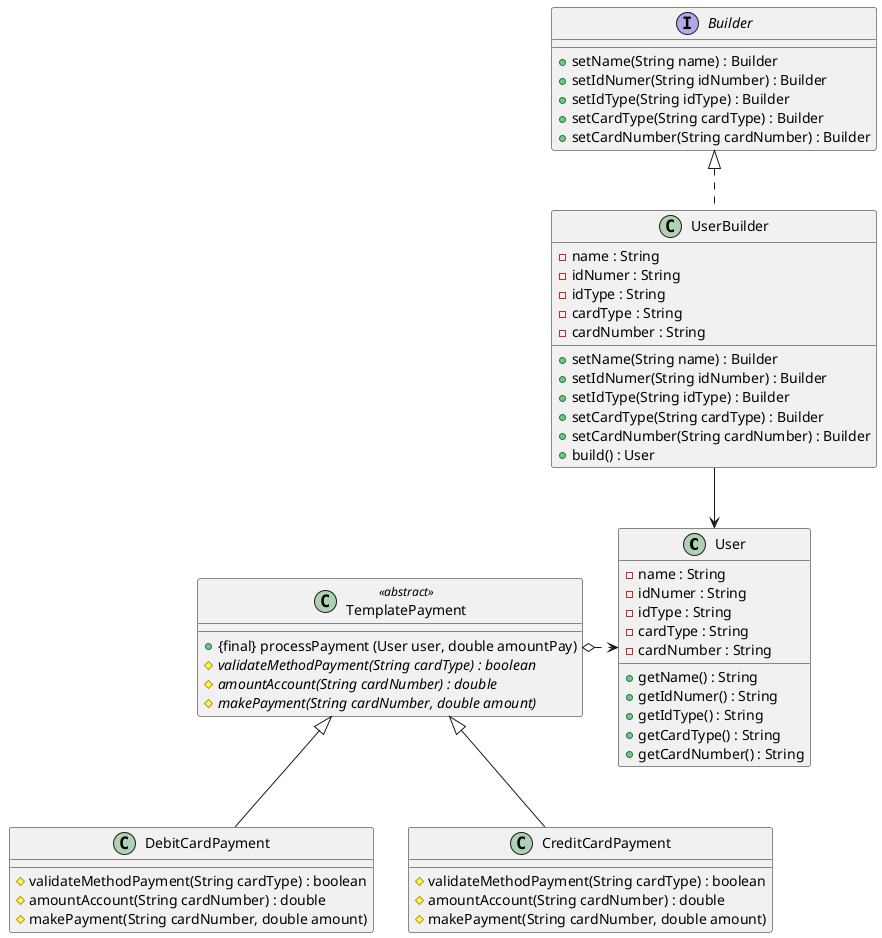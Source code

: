 @startuml payments

class User {
    - name : String
    - idNumer : String
    - idType : String
    - cardType : String
    - cardNumber : String
    + getName() : String
    + getIdNumer() : String
    + getIdType() : String
    + getCardType() : String
    + getCardNumber() : String
}

interface Builder {
    + setName(String name) : Builder
    + setIdNumer(String idNumber) : Builder
    + setIdType(String idType) : Builder
    + setCardType(String cardType) : Builder
    + setCardNumber(String cardNumber) : Builder
}

class UserBuilder {
    - name : String
    - idNumer : String
    - idType : String
    - cardType : String
    - cardNumber : String

    + setName(String name) : Builder
    + setIdNumer(String idNumber) : Builder
    + setIdType(String idType) : Builder
    + setCardType(String cardType) : Builder
    + setCardNumber(String cardNumber) : Builder
    + build() : User
}

class TemplatePayment << abstract >> {
    + {final} processPayment (User user, double amountPay)
    # {abstract} validateMethodPayment(String cardType) : boolean
    # {abstract} amountAccount(String cardNumber) : double
    # {abstract} makePayment(String cardNumber, double amount)
}

class DebitCardPayment {
    # validateMethodPayment(String cardType) : boolean
    # amountAccount(String cardNumber) : double
    # makePayment(String cardNumber, double amount)
}
class CreditCardPayment {
    # validateMethodPayment(String cardType) : boolean
    # amountAccount(String cardNumber) : double
    # makePayment(String cardNumber, double amount)
}


Builder <|.. UserBuilder
UserBuilder --> User
TemplatePayment <|-- DebitCardPayment
TemplatePayment <|-- CreditCardPayment

TemplatePayment o.> User

@enduml
